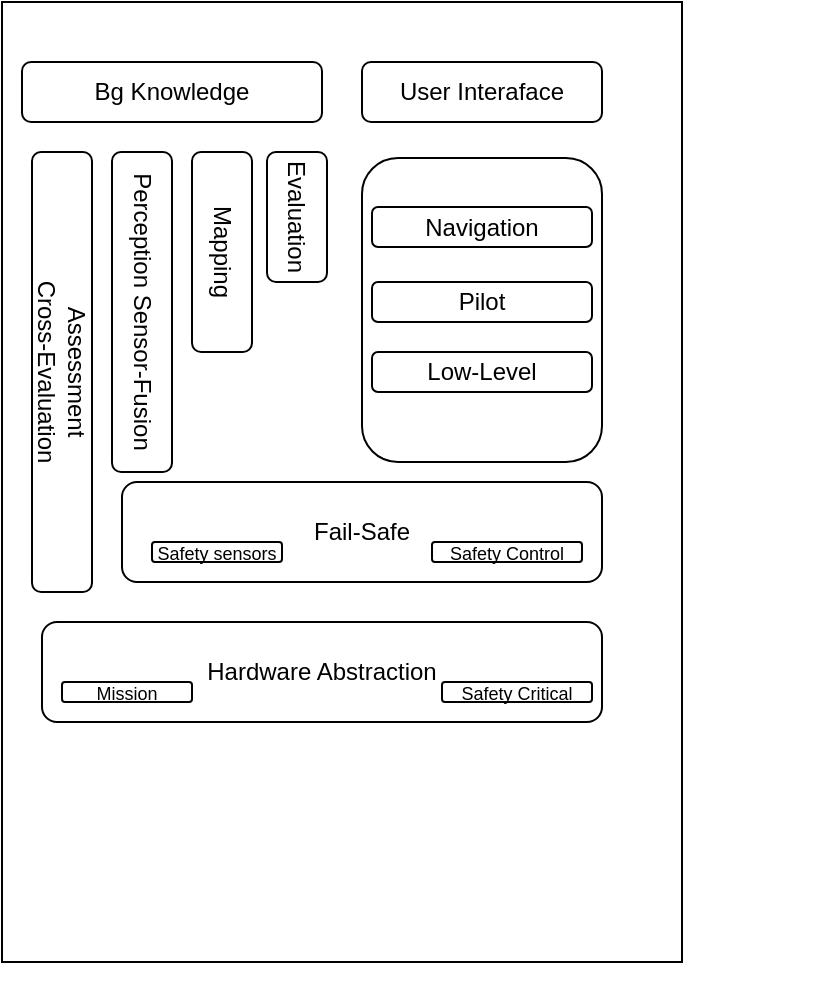 <mxfile version="22.1.0" type="github">
  <diagram name="Page-1" id="Hc7sGyLZE4mimOrlhhbP">
    <mxGraphModel dx="679" dy="493" grid="1" gridSize="10" guides="1" tooltips="1" connect="1" arrows="1" fold="1" page="1" pageScale="1" pageWidth="850" pageHeight="1100" math="0" shadow="0">
      <root>
        <mxCell id="0" />
        <mxCell id="1" parent="0" />
        <mxCell id="dHeDIxCaNxrwyo6YR83j-4" value="" style="group" vertex="1" connectable="0" parent="1">
          <mxGeometry x="210" y="180" width="405" height="480" as="geometry" />
        </mxCell>
        <mxCell id="dHeDIxCaNxrwyo6YR83j-1" value="" style="whiteSpace=wrap;html=1;" vertex="1" parent="dHeDIxCaNxrwyo6YR83j-4">
          <mxGeometry y="-10" width="340" height="480" as="geometry" />
        </mxCell>
        <mxCell id="dHeDIxCaNxrwyo6YR83j-2" value="" style="rounded=1;whiteSpace=wrap;html=1;" vertex="1" parent="dHeDIxCaNxrwyo6YR83j-4">
          <mxGeometry x="10" y="20" width="150" height="30" as="geometry" />
        </mxCell>
        <mxCell id="dHeDIxCaNxrwyo6YR83j-3" value="Bg Knowledge" style="text;html=1;strokeColor=none;fillColor=none;align=center;verticalAlign=middle;whiteSpace=wrap;rounded=0;" vertex="1" parent="dHeDIxCaNxrwyo6YR83j-4">
          <mxGeometry x="45" y="20" width="80" height="30" as="geometry" />
        </mxCell>
        <mxCell id="dHeDIxCaNxrwyo6YR83j-5" value="User Interaface" style="rounded=1;whiteSpace=wrap;html=1;" vertex="1" parent="dHeDIxCaNxrwyo6YR83j-4">
          <mxGeometry x="180" y="20" width="120" height="30" as="geometry" />
        </mxCell>
        <mxCell id="dHeDIxCaNxrwyo6YR83j-6" value="&lt;div&gt;Assessment &lt;br&gt;&lt;/div&gt;&lt;div&gt;Cross-Evaluation&lt;br&gt;&lt;/div&gt;" style="rounded=1;whiteSpace=wrap;html=1;rotation=90;" vertex="1" parent="dHeDIxCaNxrwyo6YR83j-4">
          <mxGeometry x="-80" y="160" width="220" height="30" as="geometry" />
        </mxCell>
        <mxCell id="dHeDIxCaNxrwyo6YR83j-7" value="&lt;div&gt;Perception Sensor-Fusion&lt;br&gt;&lt;/div&gt;" style="rounded=1;whiteSpace=wrap;html=1;rotation=90;" vertex="1" parent="dHeDIxCaNxrwyo6YR83j-4">
          <mxGeometry x="-10" y="130" width="160" height="30" as="geometry" />
        </mxCell>
        <mxCell id="dHeDIxCaNxrwyo6YR83j-8" value="&lt;div&gt;Mapping &lt;br&gt;&lt;/div&gt;" style="rounded=1;whiteSpace=wrap;html=1;rotation=90;" vertex="1" parent="dHeDIxCaNxrwyo6YR83j-4">
          <mxGeometry x="60" y="100" width="100" height="30" as="geometry" />
        </mxCell>
        <mxCell id="dHeDIxCaNxrwyo6YR83j-9" value="Evaluation" style="rounded=1;whiteSpace=wrap;html=1;rotation=90;" vertex="1" parent="dHeDIxCaNxrwyo6YR83j-4">
          <mxGeometry x="115" y="82.5" width="65" height="30" as="geometry" />
        </mxCell>
        <mxCell id="dHeDIxCaNxrwyo6YR83j-11" value="" style="rounded=1;whiteSpace=wrap;html=1;" vertex="1" parent="dHeDIxCaNxrwyo6YR83j-4">
          <mxGeometry x="180" y="68" width="120" height="152" as="geometry" />
        </mxCell>
        <mxCell id="dHeDIxCaNxrwyo6YR83j-12" value="Navigation" style="rounded=1;whiteSpace=wrap;html=1;" vertex="1" parent="dHeDIxCaNxrwyo6YR83j-4">
          <mxGeometry x="185" y="92.5" width="110" height="20" as="geometry" />
        </mxCell>
        <mxCell id="dHeDIxCaNxrwyo6YR83j-13" value="Pilot" style="rounded=1;whiteSpace=wrap;html=1;" vertex="1" parent="dHeDIxCaNxrwyo6YR83j-4">
          <mxGeometry x="185" y="130" width="110" height="20" as="geometry" />
        </mxCell>
        <mxCell id="dHeDIxCaNxrwyo6YR83j-14" value="Low-Level" style="rounded=1;whiteSpace=wrap;html=1;" vertex="1" parent="dHeDIxCaNxrwyo6YR83j-4">
          <mxGeometry x="185" y="165" width="110" height="20" as="geometry" />
        </mxCell>
        <mxCell id="dHeDIxCaNxrwyo6YR83j-15" value="Fail-Safe" style="rounded=1;whiteSpace=wrap;html=1;" vertex="1" parent="dHeDIxCaNxrwyo6YR83j-4">
          <mxGeometry x="60" y="230" width="240" height="50" as="geometry" />
        </mxCell>
        <mxCell id="dHeDIxCaNxrwyo6YR83j-16" value="&lt;font style=&quot;font-size: 9px;&quot;&gt;Safety sensors&lt;/font&gt;" style="rounded=1;whiteSpace=wrap;html=1;" vertex="1" parent="dHeDIxCaNxrwyo6YR83j-4">
          <mxGeometry x="75" y="260" width="65" height="10" as="geometry" />
        </mxCell>
        <mxCell id="dHeDIxCaNxrwyo6YR83j-17" value="&lt;font style=&quot;font-size: 9px;&quot;&gt;Safety Control&lt;/font&gt;" style="rounded=1;whiteSpace=wrap;html=1;" vertex="1" parent="dHeDIxCaNxrwyo6YR83j-4">
          <mxGeometry x="215" y="260" width="75" height="10" as="geometry" />
        </mxCell>
        <mxCell id="dHeDIxCaNxrwyo6YR83j-18" value="Hardware Abstraction" style="rounded=1;whiteSpace=wrap;html=1;" vertex="1" parent="dHeDIxCaNxrwyo6YR83j-4">
          <mxGeometry x="20" y="300" width="280" height="50" as="geometry" />
        </mxCell>
        <mxCell id="dHeDIxCaNxrwyo6YR83j-19" value="&lt;font style=&quot;font-size: 9px;&quot;&gt;Mission&lt;/font&gt;" style="rounded=1;whiteSpace=wrap;html=1;" vertex="1" parent="dHeDIxCaNxrwyo6YR83j-4">
          <mxGeometry x="30" y="330" width="65" height="10" as="geometry" />
        </mxCell>
        <mxCell id="dHeDIxCaNxrwyo6YR83j-20" value="&lt;font style=&quot;font-size: 9px;&quot;&gt;Safety Critical&lt;/font&gt;" style="rounded=1;whiteSpace=wrap;html=1;" vertex="1" parent="dHeDIxCaNxrwyo6YR83j-4">
          <mxGeometry x="220" y="330" width="75" height="10" as="geometry" />
        </mxCell>
      </root>
    </mxGraphModel>
  </diagram>
</mxfile>
